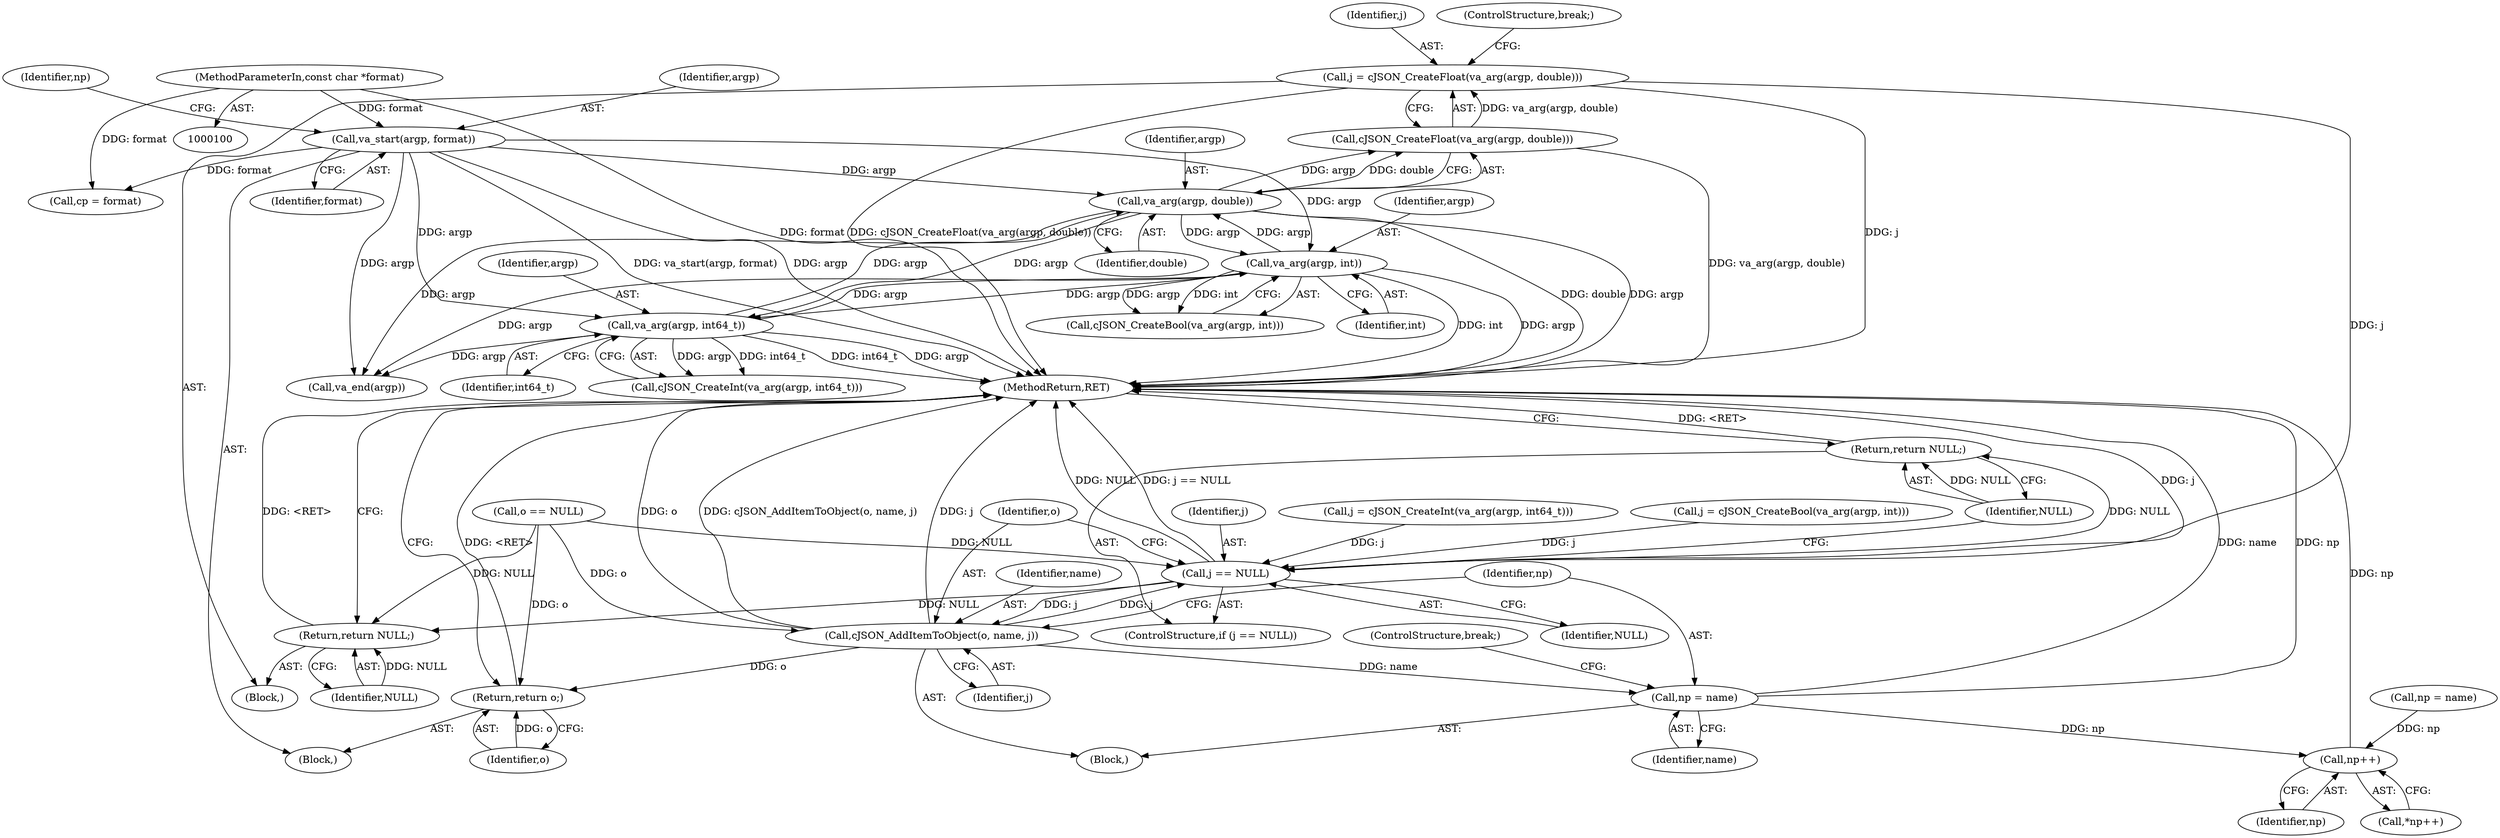 digraph "1_iperf_91f2fa59e8ed80dfbf400add0164ee0e508e412a_52@del" {
"1000171" [label="(Call,j = cJSON_CreateFloat(va_arg(argp, double)))"];
"1000173" [label="(Call,cJSON_CreateFloat(va_arg(argp, double)))"];
"1000174" [label="(Call,va_arg(argp, double))"];
"1000158" [label="(Call,va_arg(argp, int))"];
"1000166" [label="(Call,va_arg(argp, int64_t))"];
"1000118" [label="(Call,va_start(argp, format))"];
"1000101" [label="(MethodParameterIn,const char *format)"];
"1000184" [label="(Call,j == NULL)"];
"1000181" [label="(Return,return NULL;)"];
"1000187" [label="(Return,return NULL;)"];
"1000189" [label="(Call,cJSON_AddItemToObject(o, name, j))"];
"1000193" [label="(Call,np = name)"];
"1000200" [label="(Call,np++)"];
"1000207" [label="(Return,return o;)"];
"1000187" [label="(Return,return NULL;)"];
"1000208" [label="(Identifier,o)"];
"1000173" [label="(Call,cJSON_CreateFloat(va_arg(argp, double)))"];
"1000185" [label="(Identifier,j)"];
"1000190" [label="(Identifier,o)"];
"1000101" [label="(MethodParameterIn,const char *format)"];
"1000193" [label="(Call,np = name)"];
"1000201" [label="(Identifier,np)"];
"1000176" [label="(Identifier,double)"];
"1000163" [label="(Call,j = cJSON_CreateInt(va_arg(argp, int64_t)))"];
"1000120" [label="(Identifier,format)"];
"1000121" [label="(Call,np = name)"];
"1000168" [label="(Identifier,int64_t)"];
"1000192" [label="(Identifier,j)"];
"1000138" [label="(Block,)"];
"1000172" [label="(Identifier,j)"];
"1000205" [label="(Call,va_end(argp))"];
"1000153" [label="(Block,)"];
"1000189" [label="(Call,cJSON_AddItemToObject(o, name, j))"];
"1000191" [label="(Identifier,name)"];
"1000175" [label="(Identifier,argp)"];
"1000199" [label="(Call,*np++)"];
"1000119" [label="(Identifier,argp)"];
"1000181" [label="(Return,return NULL;)"];
"1000160" [label="(Identifier,int)"];
"1000196" [label="(ControlStructure,break;)"];
"1000195" [label="(Identifier,name)"];
"1000171" [label="(Call,j = cJSON_CreateFloat(va_arg(argp, double)))"];
"1000122" [label="(Identifier,np)"];
"1000125" [label="(Call,cp = format)"];
"1000209" [label="(MethodReturn,RET)"];
"1000184" [label="(Call,j == NULL)"];
"1000200" [label="(Call,np++)"];
"1000166" [label="(Call,va_arg(argp, int64_t))"];
"1000167" [label="(Identifier,argp)"];
"1000188" [label="(Identifier,NULL)"];
"1000102" [label="(Block,)"];
"1000186" [label="(Identifier,NULL)"];
"1000194" [label="(Identifier,np)"];
"1000118" [label="(Call,va_start(argp, format))"];
"1000177" [label="(ControlStructure,break;)"];
"1000113" [label="(Call,o == NULL)"];
"1000159" [label="(Identifier,argp)"];
"1000157" [label="(Call,cJSON_CreateBool(va_arg(argp, int)))"];
"1000174" [label="(Call,va_arg(argp, double))"];
"1000158" [label="(Call,va_arg(argp, int))"];
"1000165" [label="(Call,cJSON_CreateInt(va_arg(argp, int64_t)))"];
"1000155" [label="(Call,j = cJSON_CreateBool(va_arg(argp, int)))"];
"1000183" [label="(ControlStructure,if (j == NULL))"];
"1000182" [label="(Identifier,NULL)"];
"1000207" [label="(Return,return o;)"];
"1000171" -> "1000153"  [label="AST: "];
"1000171" -> "1000173"  [label="CFG: "];
"1000172" -> "1000171"  [label="AST: "];
"1000173" -> "1000171"  [label="AST: "];
"1000177" -> "1000171"  [label="CFG: "];
"1000171" -> "1000209"  [label="DDG: j"];
"1000171" -> "1000209"  [label="DDG: cJSON_CreateFloat(va_arg(argp, double))"];
"1000173" -> "1000171"  [label="DDG: va_arg(argp, double)"];
"1000171" -> "1000184"  [label="DDG: j"];
"1000173" -> "1000174"  [label="CFG: "];
"1000174" -> "1000173"  [label="AST: "];
"1000173" -> "1000209"  [label="DDG: va_arg(argp, double)"];
"1000174" -> "1000173"  [label="DDG: argp"];
"1000174" -> "1000173"  [label="DDG: double"];
"1000174" -> "1000176"  [label="CFG: "];
"1000175" -> "1000174"  [label="AST: "];
"1000176" -> "1000174"  [label="AST: "];
"1000174" -> "1000209"  [label="DDG: double"];
"1000174" -> "1000209"  [label="DDG: argp"];
"1000174" -> "1000158"  [label="DDG: argp"];
"1000174" -> "1000166"  [label="DDG: argp"];
"1000158" -> "1000174"  [label="DDG: argp"];
"1000166" -> "1000174"  [label="DDG: argp"];
"1000118" -> "1000174"  [label="DDG: argp"];
"1000174" -> "1000205"  [label="DDG: argp"];
"1000158" -> "1000157"  [label="AST: "];
"1000158" -> "1000160"  [label="CFG: "];
"1000159" -> "1000158"  [label="AST: "];
"1000160" -> "1000158"  [label="AST: "];
"1000157" -> "1000158"  [label="CFG: "];
"1000158" -> "1000209"  [label="DDG: argp"];
"1000158" -> "1000209"  [label="DDG: int"];
"1000158" -> "1000157"  [label="DDG: argp"];
"1000158" -> "1000157"  [label="DDG: int"];
"1000166" -> "1000158"  [label="DDG: argp"];
"1000118" -> "1000158"  [label="DDG: argp"];
"1000158" -> "1000166"  [label="DDG: argp"];
"1000158" -> "1000205"  [label="DDG: argp"];
"1000166" -> "1000165"  [label="AST: "];
"1000166" -> "1000168"  [label="CFG: "];
"1000167" -> "1000166"  [label="AST: "];
"1000168" -> "1000166"  [label="AST: "];
"1000165" -> "1000166"  [label="CFG: "];
"1000166" -> "1000209"  [label="DDG: int64_t"];
"1000166" -> "1000209"  [label="DDG: argp"];
"1000166" -> "1000165"  [label="DDG: argp"];
"1000166" -> "1000165"  [label="DDG: int64_t"];
"1000118" -> "1000166"  [label="DDG: argp"];
"1000166" -> "1000205"  [label="DDG: argp"];
"1000118" -> "1000102"  [label="AST: "];
"1000118" -> "1000120"  [label="CFG: "];
"1000119" -> "1000118"  [label="AST: "];
"1000120" -> "1000118"  [label="AST: "];
"1000122" -> "1000118"  [label="CFG: "];
"1000118" -> "1000209"  [label="DDG: va_start(argp, format)"];
"1000118" -> "1000209"  [label="DDG: argp"];
"1000101" -> "1000118"  [label="DDG: format"];
"1000118" -> "1000125"  [label="DDG: format"];
"1000118" -> "1000205"  [label="DDG: argp"];
"1000101" -> "1000100"  [label="AST: "];
"1000101" -> "1000209"  [label="DDG: format"];
"1000101" -> "1000125"  [label="DDG: format"];
"1000184" -> "1000183"  [label="AST: "];
"1000184" -> "1000186"  [label="CFG: "];
"1000185" -> "1000184"  [label="AST: "];
"1000186" -> "1000184"  [label="AST: "];
"1000188" -> "1000184"  [label="CFG: "];
"1000190" -> "1000184"  [label="CFG: "];
"1000184" -> "1000209"  [label="DDG: j"];
"1000184" -> "1000209"  [label="DDG: NULL"];
"1000184" -> "1000209"  [label="DDG: j == NULL"];
"1000184" -> "1000181"  [label="DDG: NULL"];
"1000163" -> "1000184"  [label="DDG: j"];
"1000155" -> "1000184"  [label="DDG: j"];
"1000189" -> "1000184"  [label="DDG: j"];
"1000113" -> "1000184"  [label="DDG: NULL"];
"1000184" -> "1000187"  [label="DDG: NULL"];
"1000184" -> "1000189"  [label="DDG: j"];
"1000181" -> "1000153"  [label="AST: "];
"1000181" -> "1000182"  [label="CFG: "];
"1000182" -> "1000181"  [label="AST: "];
"1000209" -> "1000181"  [label="CFG: "];
"1000181" -> "1000209"  [label="DDG: <RET>"];
"1000182" -> "1000181"  [label="DDG: NULL"];
"1000113" -> "1000181"  [label="DDG: NULL"];
"1000187" -> "1000183"  [label="AST: "];
"1000187" -> "1000188"  [label="CFG: "];
"1000188" -> "1000187"  [label="AST: "];
"1000209" -> "1000187"  [label="CFG: "];
"1000187" -> "1000209"  [label="DDG: <RET>"];
"1000188" -> "1000187"  [label="DDG: NULL"];
"1000189" -> "1000138"  [label="AST: "];
"1000189" -> "1000192"  [label="CFG: "];
"1000190" -> "1000189"  [label="AST: "];
"1000191" -> "1000189"  [label="AST: "];
"1000192" -> "1000189"  [label="AST: "];
"1000194" -> "1000189"  [label="CFG: "];
"1000189" -> "1000209"  [label="DDG: o"];
"1000189" -> "1000209"  [label="DDG: cJSON_AddItemToObject(o, name, j)"];
"1000189" -> "1000209"  [label="DDG: j"];
"1000113" -> "1000189"  [label="DDG: o"];
"1000189" -> "1000193"  [label="DDG: name"];
"1000189" -> "1000207"  [label="DDG: o"];
"1000193" -> "1000138"  [label="AST: "];
"1000193" -> "1000195"  [label="CFG: "];
"1000194" -> "1000193"  [label="AST: "];
"1000195" -> "1000193"  [label="AST: "];
"1000196" -> "1000193"  [label="CFG: "];
"1000193" -> "1000209"  [label="DDG: np"];
"1000193" -> "1000209"  [label="DDG: name"];
"1000193" -> "1000200"  [label="DDG: np"];
"1000200" -> "1000199"  [label="AST: "];
"1000200" -> "1000201"  [label="CFG: "];
"1000201" -> "1000200"  [label="AST: "];
"1000199" -> "1000200"  [label="CFG: "];
"1000200" -> "1000209"  [label="DDG: np"];
"1000121" -> "1000200"  [label="DDG: np"];
"1000207" -> "1000102"  [label="AST: "];
"1000207" -> "1000208"  [label="CFG: "];
"1000208" -> "1000207"  [label="AST: "];
"1000209" -> "1000207"  [label="CFG: "];
"1000207" -> "1000209"  [label="DDG: <RET>"];
"1000208" -> "1000207"  [label="DDG: o"];
"1000113" -> "1000207"  [label="DDG: o"];
}
